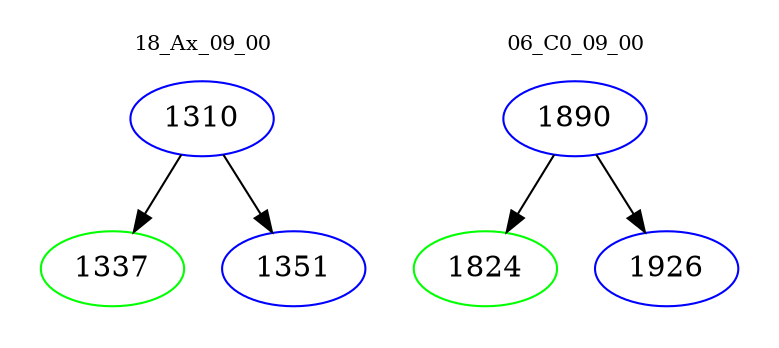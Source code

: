 digraph{
subgraph cluster_0 {
color = white
label = "18_Ax_09_00";
fontsize=10;
T0_1310 [label="1310", color="blue"]
T0_1310 -> T0_1337 [color="black"]
T0_1337 [label="1337", color="green"]
T0_1310 -> T0_1351 [color="black"]
T0_1351 [label="1351", color="blue"]
}
subgraph cluster_1 {
color = white
label = "06_C0_09_00";
fontsize=10;
T1_1890 [label="1890", color="blue"]
T1_1890 -> T1_1824 [color="black"]
T1_1824 [label="1824", color="green"]
T1_1890 -> T1_1926 [color="black"]
T1_1926 [label="1926", color="blue"]
}
}
